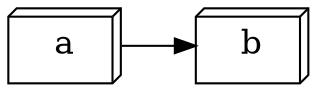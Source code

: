 // https://www.cnblogs.com/kekukele/p/13544915.html

digraph g {
  graph [
    rankdir = "LR"
  ];
  node [
    fontsize = "16"
    shape = "box3d"
  ];
  a -> b;

}

